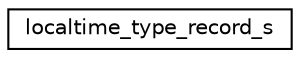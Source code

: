 digraph "Graphical Class Hierarchy"
{
  edge [fontname="Helvetica",fontsize="10",labelfontname="Helvetica",labelfontsize="10"];
  node [fontname="Helvetica",fontsize="10",shape=record];
  rankdir="LR";
  Node0 [label="localtime_type_record_s",height=0.2,width=0.4,color="black", fillcolor="white", style="filled",URL="$structlocaltime__type__record__s.html"];
}
